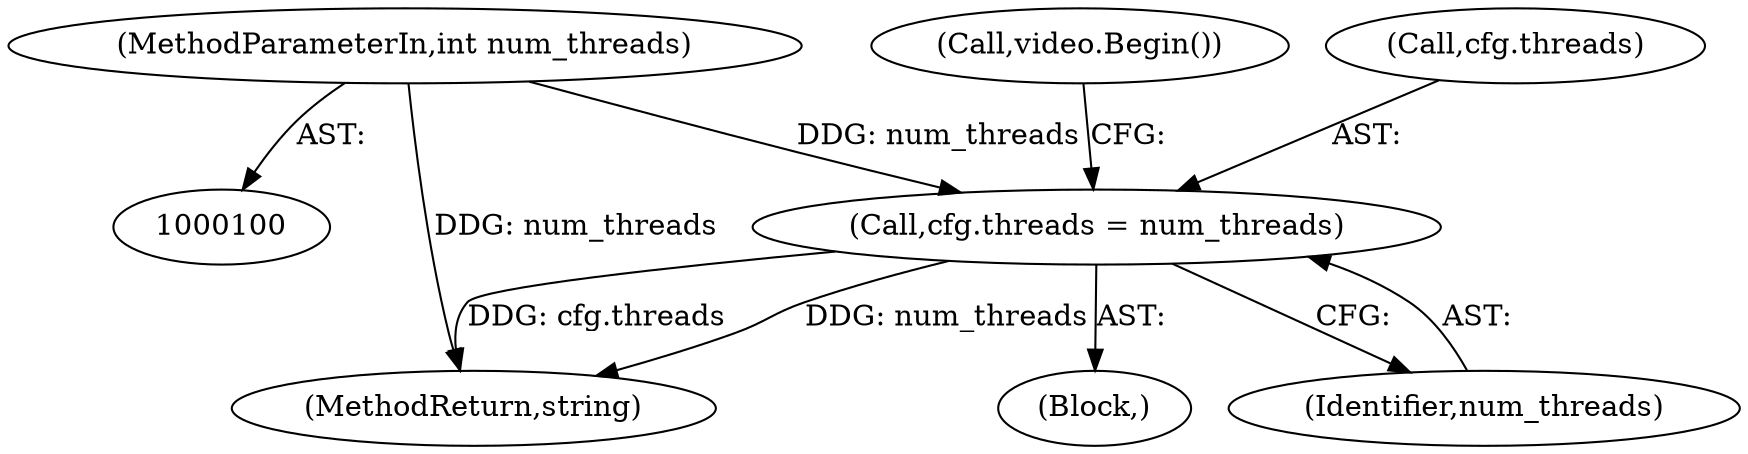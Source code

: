 digraph "0_Android_5a9753fca56f0eeb9f61e342b2fccffc364f9426_123@API" {
"1000110" [label="(Call,cfg.threads = num_threads)"];
"1000102" [label="(MethodParameterIn,int num_threads)"];
"1000102" [label="(MethodParameterIn,int num_threads)"];
"1000118" [label="(Call,video.Begin())"];
"1000110" [label="(Call,cfg.threads = num_threads)"];
"1000111" [label="(Call,cfg.threads)"];
"1000157" [label="(MethodReturn,string)"];
"1000103" [label="(Block,)"];
"1000114" [label="(Identifier,num_threads)"];
"1000110" -> "1000103"  [label="AST: "];
"1000110" -> "1000114"  [label="CFG: "];
"1000111" -> "1000110"  [label="AST: "];
"1000114" -> "1000110"  [label="AST: "];
"1000118" -> "1000110"  [label="CFG: "];
"1000110" -> "1000157"  [label="DDG: num_threads"];
"1000110" -> "1000157"  [label="DDG: cfg.threads"];
"1000102" -> "1000110"  [label="DDG: num_threads"];
"1000102" -> "1000100"  [label="AST: "];
"1000102" -> "1000157"  [label="DDG: num_threads"];
}
